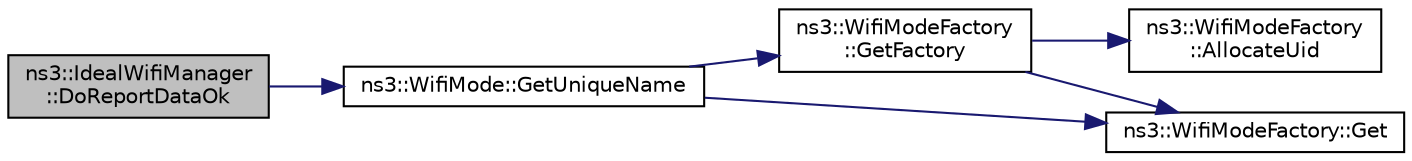 digraph "ns3::IdealWifiManager::DoReportDataOk"
{
  edge [fontname="Helvetica",fontsize="10",labelfontname="Helvetica",labelfontsize="10"];
  node [fontname="Helvetica",fontsize="10",shape=record];
  rankdir="LR";
  Node1 [label="ns3::IdealWifiManager\l::DoReportDataOk",height=0.2,width=0.4,color="black", fillcolor="grey75", style="filled", fontcolor="black"];
  Node1 -> Node2 [color="midnightblue",fontsize="10",style="solid"];
  Node2 [label="ns3::WifiMode::GetUniqueName",height=0.2,width=0.4,color="black", fillcolor="white", style="filled",URL="$d5/d56/classns3_1_1WifiMode.html#a18e0a33034f484d3ca8c0497d3ea1dc7"];
  Node2 -> Node3 [color="midnightblue",fontsize="10",style="solid"];
  Node3 [label="ns3::WifiModeFactory\l::GetFactory",height=0.2,width=0.4,color="black", fillcolor="white", style="filled",URL="$d2/dcd/classns3_1_1WifiModeFactory.html#a9c6f695d733355dee8d74bd1709868fc"];
  Node3 -> Node4 [color="midnightblue",fontsize="10",style="solid"];
  Node4 [label="ns3::WifiModeFactory\l::AllocateUid",height=0.2,width=0.4,color="black", fillcolor="white", style="filled",URL="$d2/dcd/classns3_1_1WifiModeFactory.html#a89a9c38617bd3f7be4a8919ce9675996"];
  Node3 -> Node5 [color="midnightblue",fontsize="10",style="solid"];
  Node5 [label="ns3::WifiModeFactory::Get",height=0.2,width=0.4,color="black", fillcolor="white", style="filled",URL="$d2/dcd/classns3_1_1WifiModeFactory.html#a3086868810ff4347e31c63027726f544"];
  Node2 -> Node5 [color="midnightblue",fontsize="10",style="solid"];
}
